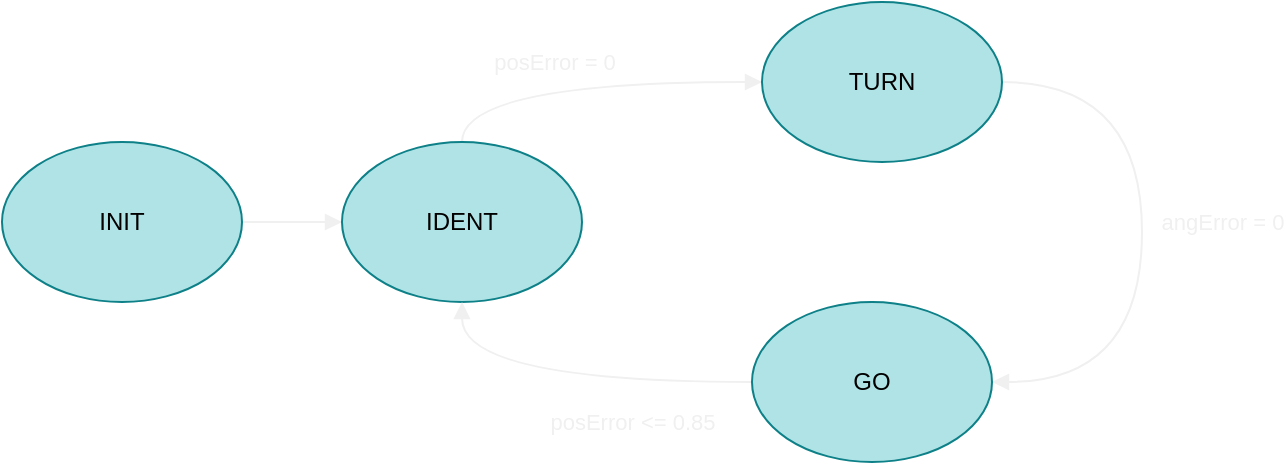 <mxfile>
    <diagram id="kZzSJj72mB-u2ySNVgUA" name="Page-1">
        <mxGraphModel dx="1471" dy="856" grid="1" gridSize="10" guides="1" tooltips="1" connect="1" arrows="1" fold="1" page="1" pageScale="1" pageWidth="850" pageHeight="1100" math="0" shadow="0">
            <root>
                <mxCell id="0"/>
                <mxCell id="1" parent="0"/>
                <mxCell id="55" style="edgeStyle=none;html=1;exitX=1;exitY=0.5;exitDx=0;exitDy=0;entryX=0;entryY=0.5;entryDx=0;entryDy=0;endArrow=block;endFill=1;labelBackgroundColor=none;fontColor=#F0F0F0;labelBorderColor=#F0F0F0;strokeColor=#F0F0F0;" edge="1" parent="1" source="50" target="52">
                    <mxGeometry relative="1" as="geometry"/>
                </mxCell>
                <mxCell id="50" value="INIT" style="ellipse;whiteSpace=wrap;html=1;fillColor=#b0e3e6;strokeColor=#0e8088;fontColor=#000000;" vertex="1" parent="1">
                    <mxGeometry x="110" y="110" width="120" height="80" as="geometry"/>
                </mxCell>
                <mxCell id="59" style="edgeStyle=orthogonalEdgeStyle;curved=1;html=1;exitX=0.5;exitY=0;exitDx=0;exitDy=0;entryX=0;entryY=0.5;entryDx=0;entryDy=0;endArrow=block;endFill=1;labelBackgroundColor=none;fontColor=#F0F0F0;labelBorderColor=#F0F0F0;strokeColor=#F0F0F0;" edge="1" parent="1" source="52" target="53">
                    <mxGeometry relative="1" as="geometry"/>
                </mxCell>
                <mxCell id="60" value="posError = 0" style="edgeLabel;html=1;align=center;verticalAlign=middle;resizable=0;points=[];labelBackgroundColor=none;fontColor=#F0F0F0;" vertex="1" connectable="0" parent="59">
                    <mxGeometry x="-0.158" y="-4" relative="1" as="geometry">
                        <mxPoint y="-14" as="offset"/>
                    </mxGeometry>
                </mxCell>
                <mxCell id="52" value="IDENT" style="ellipse;whiteSpace=wrap;html=1;fillColor=#b0e3e6;strokeColor=#0e8088;fontColor=#000000;" vertex="1" parent="1">
                    <mxGeometry x="280" y="110" width="120" height="80" as="geometry"/>
                </mxCell>
                <mxCell id="57" style="edgeStyle=orthogonalEdgeStyle;html=1;exitX=1;exitY=0.5;exitDx=0;exitDy=0;entryX=1;entryY=0.5;entryDx=0;entryDy=0;endArrow=block;endFill=1;curved=1;labelBackgroundColor=none;fontColor=#F0F0F0;labelBorderColor=#F0F0F0;strokeColor=#F0F0F0;" edge="1" parent="1" source="53" target="54">
                    <mxGeometry relative="1" as="geometry">
                        <Array as="points">
                            <mxPoint x="680" y="80"/>
                            <mxPoint x="680" y="230"/>
                        </Array>
                    </mxGeometry>
                </mxCell>
                <mxCell id="61" value="angError = 0" style="edgeLabel;html=1;align=center;verticalAlign=middle;resizable=0;points=[];labelBackgroundColor=none;fontColor=#F0F0F0;" vertex="1" connectable="0" parent="57">
                    <mxGeometry x="0.066" y="-1" relative="1" as="geometry">
                        <mxPoint x="41" y="-17" as="offset"/>
                    </mxGeometry>
                </mxCell>
                <mxCell id="53" value="TURN" style="ellipse;whiteSpace=wrap;html=1;fillColor=#b0e3e6;strokeColor=#0e8088;fontColor=#000000;" vertex="1" parent="1">
                    <mxGeometry x="490" y="40" width="120" height="80" as="geometry"/>
                </mxCell>
                <mxCell id="58" style="edgeStyle=orthogonalEdgeStyle;curved=1;html=1;exitX=0;exitY=0.5;exitDx=0;exitDy=0;endArrow=block;endFill=1;entryX=0.5;entryY=1;entryDx=0;entryDy=0;labelBackgroundColor=none;fontColor=#F0F0F0;labelBorderColor=#F0F0F0;strokeColor=#F0F0F0;" edge="1" parent="1" source="54" target="52">
                    <mxGeometry relative="1" as="geometry">
                        <mxPoint x="340" y="190" as="targetPoint"/>
                    </mxGeometry>
                </mxCell>
                <mxCell id="62" value="posError &amp;lt;= 0.85" style="edgeLabel;html=1;align=center;verticalAlign=middle;resizable=0;points=[];labelBackgroundColor=none;fontColor=#F0F0F0;" vertex="1" connectable="0" parent="58">
                    <mxGeometry x="-0.331" y="-2" relative="1" as="geometry">
                        <mxPoint x="2" y="22" as="offset"/>
                    </mxGeometry>
                </mxCell>
                <mxCell id="54" value="GO" style="ellipse;whiteSpace=wrap;html=1;fillColor=#b0e3e6;strokeColor=#0e8088;fontColor=#000000;" vertex="1" parent="1">
                    <mxGeometry x="485" y="190" width="120" height="80" as="geometry"/>
                </mxCell>
            </root>
        </mxGraphModel>
    </diagram>
</mxfile>